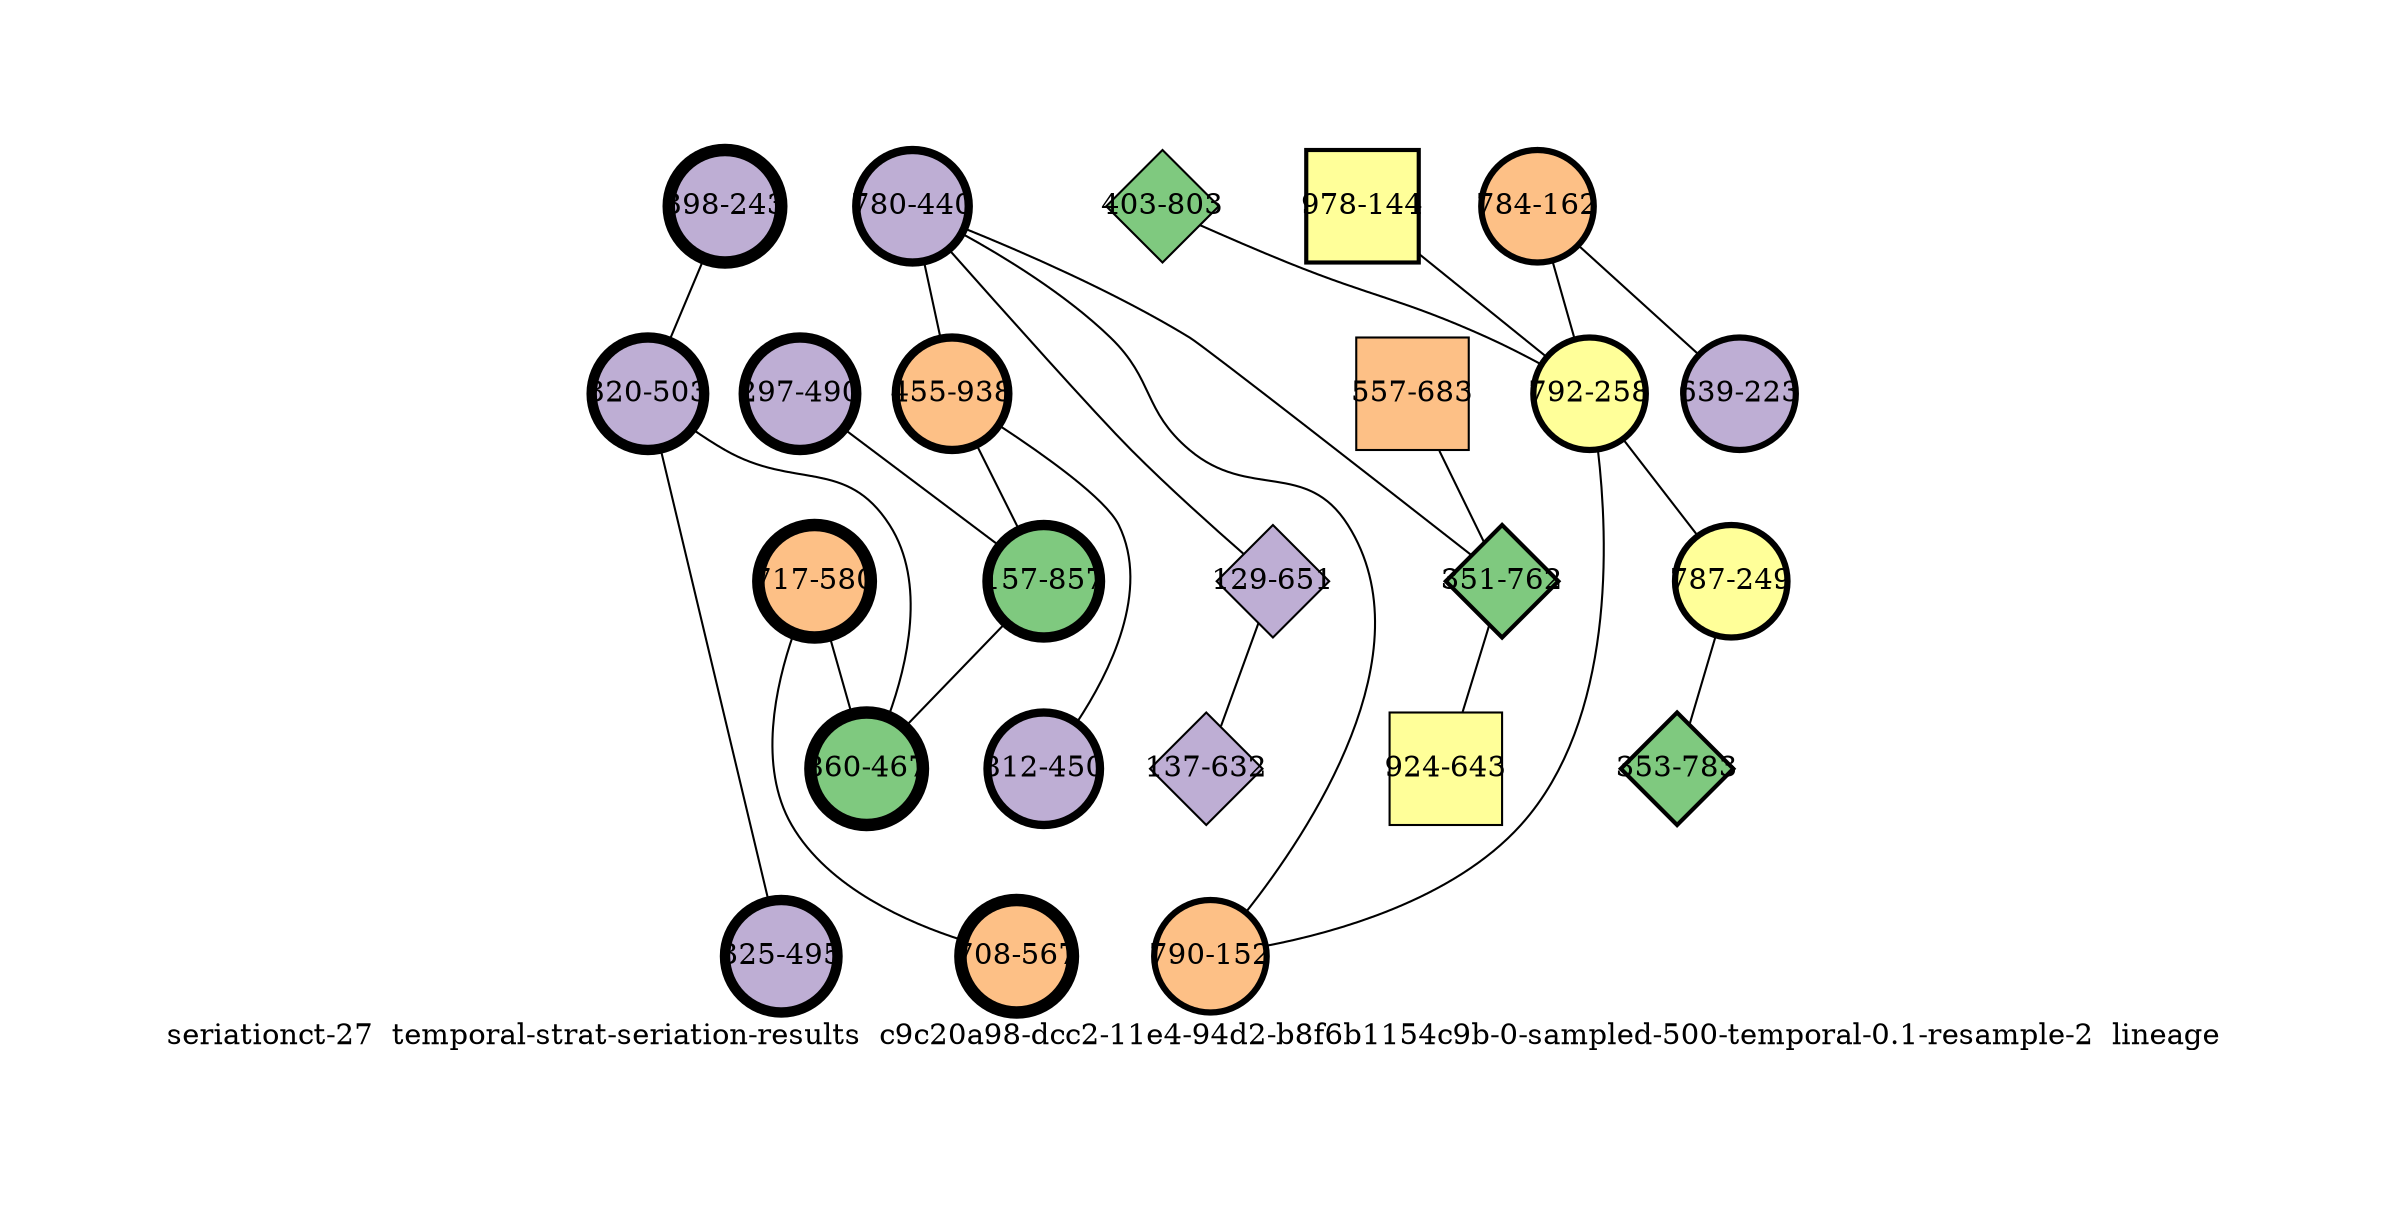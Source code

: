 strict graph "seriationct-27  temporal-strat-seriation-results  c9c20a98-dcc2-11e4-94d2-b8f6b1154c9b-0-sampled-500-temporal-0.1-resample-2  lineage" {
labelloc=b;
ratio=auto;
pad="1.0";
label="seriationct-27  temporal-strat-seriation-results  c9c20a98-dcc2-11e4-94d2-b8f6b1154c9b-0-sampled-500-temporal-0.1-resample-2  lineage";
node [width="0.75", style=filled, fixedsize=true, height="0.75", shape=circle, label=""];
0 [xCoordinate="490.0", appears_in_slice=5, yCoordinate="297.0", colorscheme=accent6, lineage_id=0, short_label="297-490", label="297-490", shape=circle, cluster_id=1, fillcolor=2, size="500.0", id=0, penwidth="5.0"];
1 [xCoordinate="440.0", appears_in_slice=4, yCoordinate="780.0", colorscheme=accent6, lineage_id=0, short_label="780-440", label="780-440", shape=circle, cluster_id=1, fillcolor=2, size="500.0", id=1, penwidth="4.0"];
2 [xCoordinate="938.0", appears_in_slice=4, yCoordinate="455.0", colorscheme=accent6, lineage_id=0, short_label="455-938", label="455-938", shape=circle, cluster_id=2, fillcolor=3, size="500.0", id=18, penwidth="4.0"];
3 [xCoordinate="162.0", appears_in_slice=3, yCoordinate="784.0", colorscheme=accent6, lineage_id=0, short_label="784-162", label="784-162", shape=circle, cluster_id=2, fillcolor=3, size="500.0", id=3, penwidth="3.0"];
4 [xCoordinate="803.0", appears_in_slice=1, yCoordinate="403.0", colorscheme=accent6, lineage_id=2, short_label="403-803", label="403-803", shape=diamond, cluster_id=0, fillcolor=1, size="500.0", id=4, penwidth="1.0"];
5 [xCoordinate="243.0", appears_in_slice=6, yCoordinate="398.0", colorscheme=accent6, lineage_id=0, short_label="398-243", label="398-243", shape=circle, cluster_id=1, fillcolor=2, size="500.0", id=5, penwidth="6.0"];
6 [xCoordinate="223.0", appears_in_slice=3, yCoordinate="639.0", colorscheme=accent6, lineage_id=0, short_label="639-223", label="639-223", shape=circle, cluster_id=1, fillcolor=2, size="500.0", id=6, penwidth="3.0"];
7 [xCoordinate="651.0", appears_in_slice=1, yCoordinate="129.0", colorscheme=accent6, lineage_id=2, short_label="129-651", label="129-651", shape=diamond, cluster_id=1, fillcolor=2, size="500.0", id=7, penwidth="1.0"];
8 [xCoordinate="144.0", appears_in_slice=2, yCoordinate="978.0", colorscheme=accent6, lineage_id=1, short_label="978-144", label="978-144", shape=square, cluster_id=3, fillcolor=4, size="500.0", id=8, penwidth="2.0"];
9 [xCoordinate="857.0", appears_in_slice=5, yCoordinate="157.0", colorscheme=accent6, lineage_id=0, short_label="157-857", label="157-857", shape=circle, cluster_id=0, fillcolor=1, size="500.0", id=9, penwidth="5.0"];
10 [xCoordinate="258.0", appears_in_slice=3, yCoordinate="792.0", colorscheme=accent6, lineage_id=0, short_label="792-258", label="792-258", shape=circle, cluster_id=3, fillcolor=4, size="500.0", id=10, penwidth="3.0"];
11 [xCoordinate="450.0", appears_in_slice=4, yCoordinate="812.0", colorscheme=accent6, lineage_id=0, short_label="812-450", label="812-450", shape=circle, cluster_id=1, fillcolor=2, size="500.0", id=11, penwidth="4.0"];
12 [xCoordinate="580.0", appears_in_slice=6, yCoordinate="717.0", colorscheme=accent6, lineage_id=0, short_label="717-580", label="717-580", shape=circle, cluster_id=2, fillcolor=3, size="500.0", id=12, penwidth="6.0"];
13 [xCoordinate="249.0", appears_in_slice=3, yCoordinate="787.0", colorscheme=accent6, lineage_id=0, short_label="787-249", label="787-249", shape=circle, cluster_id=3, fillcolor=4, size="500.0", id=13, penwidth="3.0"];
14 [xCoordinate="152.0", appears_in_slice=3, yCoordinate="790.0", colorscheme=accent6, lineage_id=0, short_label="790-152", label="790-152", shape=circle, cluster_id=2, fillcolor=3, size="500.0", id=14, penwidth="3.0"];
15 [xCoordinate="783.0", appears_in_slice=2, yCoordinate="353.0", colorscheme=accent6, lineage_id=2, short_label="353-783", label="353-783", shape=diamond, cluster_id=0, fillcolor=1, size="500.0", id=15, penwidth="2.0"];
16 [xCoordinate="683.0", appears_in_slice=1, yCoordinate="557.0", colorscheme=accent6, lineage_id=1, short_label="557-683", label="557-683", shape=square, cluster_id=2, fillcolor=3, size="500.0", id=16, penwidth="1.0"];
17 [xCoordinate="503.0", appears_in_slice=5, yCoordinate="320.0", colorscheme=accent6, lineage_id=0, short_label="320-503", label="320-503", shape=circle, cluster_id=1, fillcolor=2, size="500.0", id=17, penwidth="5.0"];
18 [xCoordinate="762.0", appears_in_slice=2, yCoordinate="351.0", colorscheme=accent6, lineage_id=2, short_label="351-762", label="351-762", shape=diamond, cluster_id=0, fillcolor=1, size="500.0", id=2, penwidth="2.0"];
19 [xCoordinate="643.0", appears_in_slice=1, yCoordinate="924.0", colorscheme=accent6, lineage_id=1, short_label="924-643", label="924-643", shape=square, cluster_id=3, fillcolor=4, size="500.0", id=19, penwidth="1.0"];
20 [xCoordinate="567.0", appears_in_slice=6, yCoordinate="708.0", colorscheme=accent6, lineage_id=0, short_label="708-567", label="708-567", shape=circle, cluster_id=2, fillcolor=3, size="500.0", id=20, penwidth="6.0"];
21 [xCoordinate="495.0", appears_in_slice=5, yCoordinate="325.0", colorscheme=accent6, lineage_id=0, short_label="325-495", label="325-495", shape=circle, cluster_id=1, fillcolor=2, size="500.0", id=21, penwidth="5.0"];
22 [xCoordinate="467.0", appears_in_slice=6, yCoordinate="860.0", colorscheme=accent6, lineage_id=0, short_label="860-467", label="860-467", shape=circle, cluster_id=0, fillcolor=1, size="500.0", id=22, penwidth="6.0"];
23 [xCoordinate="632.0", appears_in_slice=1, yCoordinate="137.0", colorscheme=accent6, lineage_id=2, short_label="137-632", label="137-632", shape=diamond, cluster_id=1, fillcolor=2, size="500.0", id=23, penwidth="1.0"];
0 -- 9  [inverseweight="57.3539334676", weight="0.0174355957742"];
1 -- 2  [inverseweight="4.17828919041", weight="0.239332404826"];
1 -- 18  [inverseweight="1.44615012211", weight="0.691491142387"];
1 -- 14  [inverseweight="1.74267870169", weight="0.573829242894"];
1 -- 7  [inverseweight="1.34018880838", weight="0.746163520952"];
2 -- 11  [inverseweight="4.42322022203", weight="0.226079631988"];
2 -- 9  [inverseweight="2.22572017594", weight="0.449292777596"];
3 -- 10  [inverseweight="3.06327927292", weight="0.326447545557"];
3 -- 6  [inverseweight="25.7172249937", weight="0.0388844441904"];
4 -- 10  [inverseweight="2.00250068225", weight="0.499375610137"];
5 -- 17  [inverseweight="5.12450038557", weight="0.195140974682"];
7 -- 23  [inverseweight="15.1168513789", weight="0.0661513416342"];
8 -- 10  [inverseweight="2.30598460113", weight="0.43365424015"];
9 -- 22  [inverseweight="4.64598950089", weight="0.215239401597"];
10 -- 13  [inverseweight="3.31817806124", weight="0.301370204234"];
10 -- 14  [inverseweight="11.1859342536", weight="0.0893979865545"];
12 -- 20  [inverseweight="25.449329928", weight="0.0392937654088"];
12 -- 22  [inverseweight="21.7186121382", weight="0.0460434577329"];
13 -- 15  [inverseweight="9.15621927664", weight="0.109215383532"];
16 -- 18  [inverseweight="1.51492895241", weight="0.660096962574"];
17 -- 22  [inverseweight="2.99783035595", weight="0.333574579367"];
17 -- 21  [inverseweight="20.2113020864", weight="0.0494772675074"];
18 -- 19  [inverseweight="2.0118810369", weight="0.497047281453"];
}
